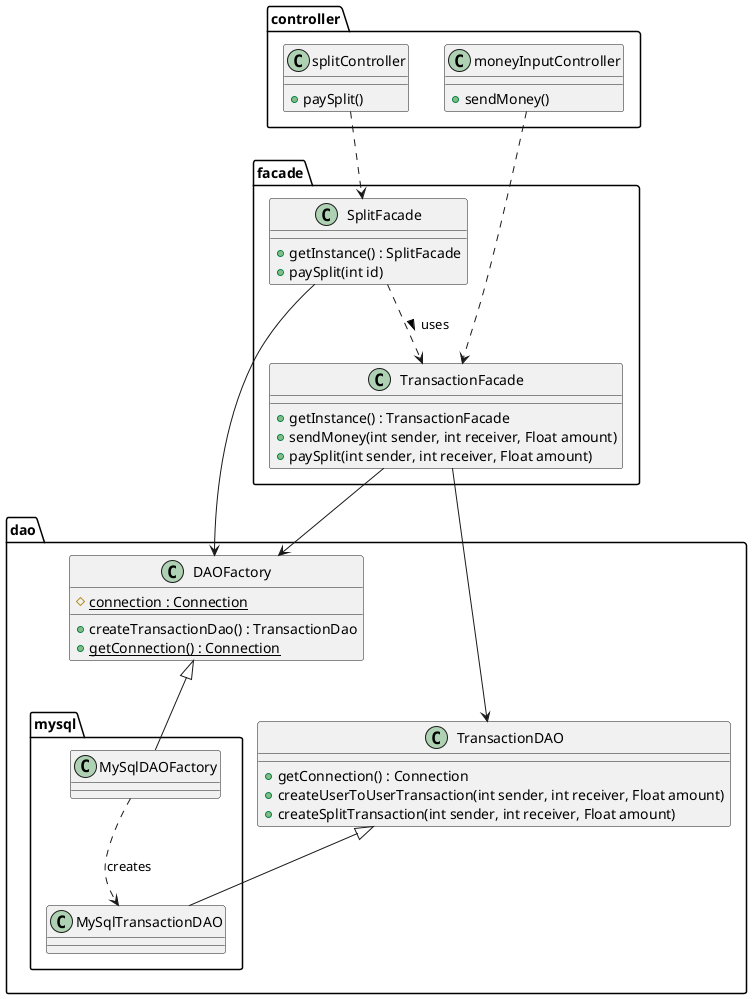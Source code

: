 @startuml make_payment

package controller <<Folder>> {
  class moneyInputController {
    +sendMoney()
  }
  class splitController {
    +paySplit()
  }
}

package facade <<Folder>> {
  class TransactionFacade {
    +getInstance() : TransactionFacade
    +sendMoney(int sender, int receiver, Float amount)
    +paySplit(int sender, int receiver, Float amount)
  }

  class SplitFacade {
      +getInstance() : SplitFacade
      +paySplit(int id)
    }

  SplitFacade ..> TransactionFacade : uses >
}


package dao <<Folder>> {
  class DAOFactory {
    #{static}connection : Connection
    +createTransactionDao() : TransactionDao
    +{static}getConnection() : Connection
  }

  package mysql <<Folder>> {
    class MySqlDAOFactory {}
    class MySqlTransactionDAO {}
    MySqlDAOFactory .down.> MySqlTransactionDAO : creates
  }

  class TransactionDAO {
    +getConnection() : Connection
    +createUserToUserTransaction(int sender, int receiver, Float amount)
    +createSplitTransaction(int sender, int receiver, Float amount)
  }



  DAOFactory <|-- MySqlDAOFactory
  TransactionDAO <|-- MySqlTransactionDAO


}

moneyInputController .down.> TransactionFacade
splitController .down.> SplitFacade

TransactionFacade -down-> DAOFactory
TransactionFacade --> TransactionDAO

SplitFacade -down-> DAOFactory

@enduml